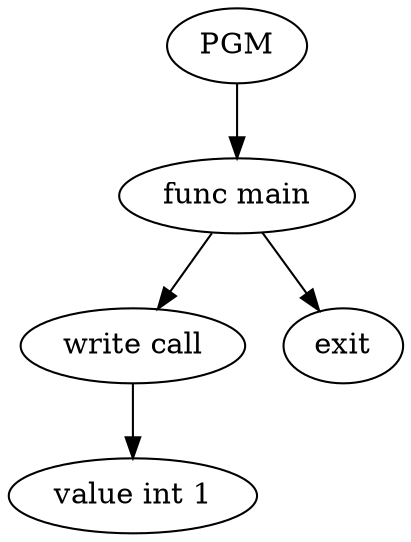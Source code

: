 digraph ast {
0[label = PGM, shape = ellipse]
1[label = "func main", shape = ellipse]
0 -> 1
2[label = "write call", shape = ellipse]
1 -> 2
3[label = "value int 1", shape = ellipse]
2 -> 3
4[label = "exit", shape = ellipse]
1 -> 4
}